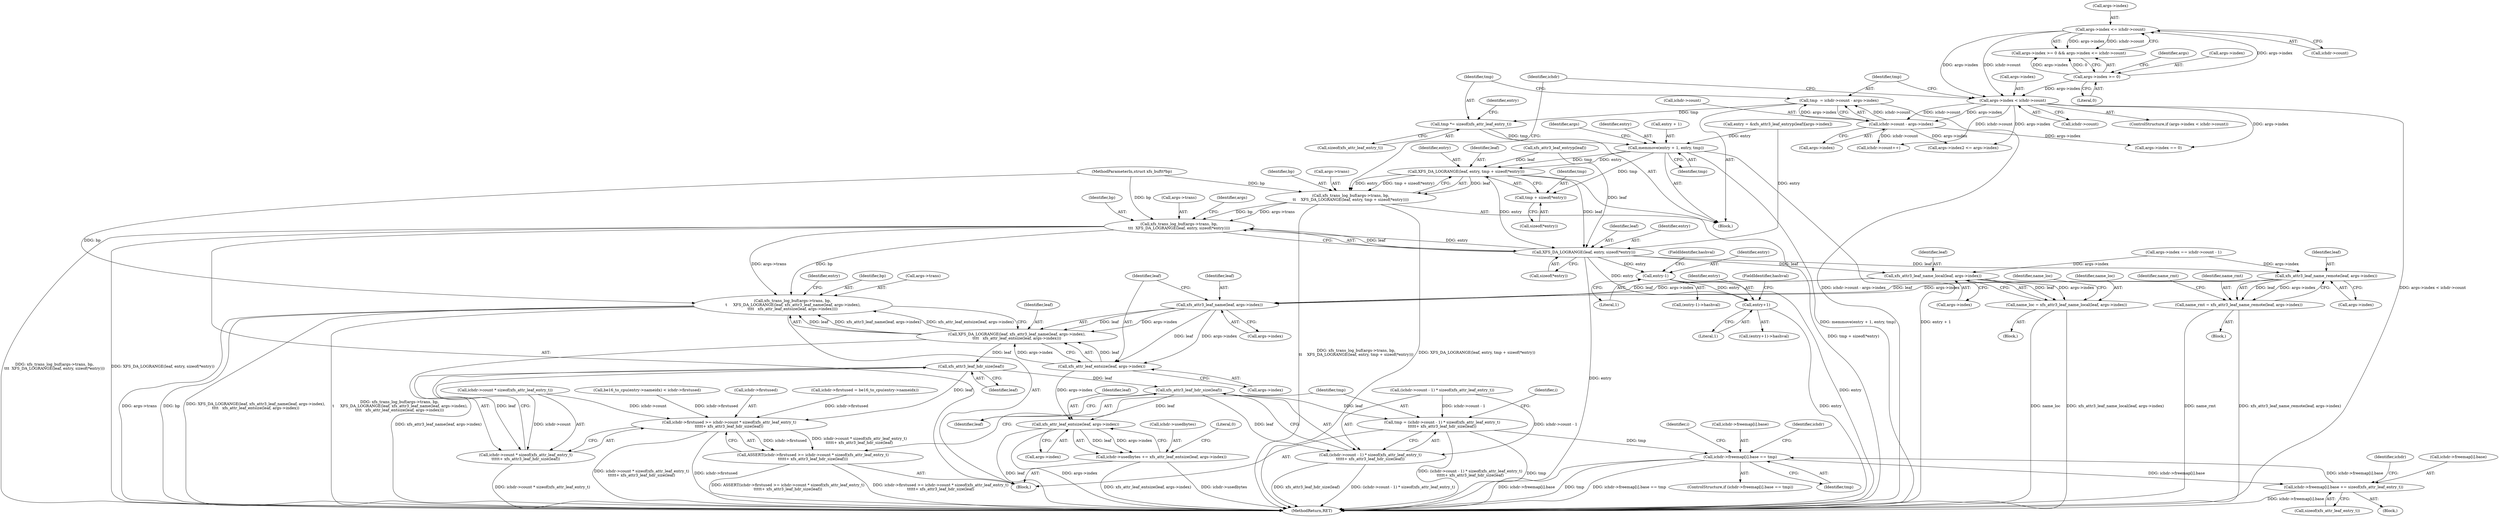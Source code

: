 digraph "0_linux_8275cdd0e7ac550dcce2b3ef6d2fb3b808c1ae59_2@API" {
"1000174" [label="(Call,tmp *= sizeof(xfs_attr_leaf_entry_t))"];
"1000165" [label="(Call,tmp  = ichdr->count - args->index)"];
"1000167" [label="(Call,ichdr->count - args->index)"];
"1000157" [label="(Call,args->index < ichdr->count)"];
"1000140" [label="(Call,args->index <= ichdr->count)"];
"1000135" [label="(Call,args->index >= 0)"];
"1000178" [label="(Call,memmove(entry + 1, entry, tmp))"];
"1000189" [label="(Call,XFS_DA_LOGRANGE(leaf, entry, tmp + sizeof(*entry)))"];
"1000184" [label="(Call,xfs_trans_log_buf(args->trans, bp,\n\t\t    XFS_DA_LOGRANGE(leaf, entry, tmp + sizeof(*entry))))"];
"1000375" [label="(Call,xfs_trans_log_buf(args->trans, bp,\n\t\t\t  XFS_DA_LOGRANGE(leaf, entry, sizeof(*entry))))"];
"1000549" [label="(Call,xfs_trans_log_buf(args->trans, bp,\n \t     XFS_DA_LOGRANGE(leaf, xfs_attr3_leaf_name(leaf, args->index),\n\t\t\t\t   xfs_attr_leaf_entsize(leaf, args->index))))"];
"1000380" [label="(Call,XFS_DA_LOGRANGE(leaf, entry, sizeof(*entry)))"];
"1000400" [label="(Call,entry-1)"];
"1000422" [label="(Call,entry+1)"];
"1000435" [label="(Call,xfs_attr3_leaf_name_local(leaf, args->index))"];
"1000433" [label="(Call,name_loc = xfs_attr3_leaf_name_local(leaf, args->index))"];
"1000556" [label="(Call,xfs_attr3_leaf_name(leaf, args->index))"];
"1000554" [label="(Call,XFS_DA_LOGRANGE(leaf, xfs_attr3_leaf_name(leaf, args->index),\n\t\t\t\t   xfs_attr_leaf_entsize(leaf, args->index)))"];
"1000595" [label="(Call,xfs_attr3_leaf_hdr_size(leaf))"];
"1000584" [label="(Call,ichdr->firstused >= ichdr->count * sizeof(xfs_attr_leaf_entry_t)\n\t\t\t\t\t+ xfs_attr3_leaf_hdr_size(leaf))"];
"1000583" [label="(Call,ASSERT(ichdr->firstused >= ichdr->count * sizeof(xfs_attr_leaf_entry_t)\n\t\t\t\t\t+ xfs_attr3_leaf_hdr_size(leaf)))"];
"1000588" [label="(Call,ichdr->count * sizeof(xfs_attr_leaf_entry_t)\n\t\t\t\t\t+ xfs_attr3_leaf_hdr_size(leaf))"];
"1000608" [label="(Call,xfs_attr3_leaf_hdr_size(leaf))"];
"1000597" [label="(Call,tmp = (ichdr->count - 1) * sizeof(xfs_attr_leaf_entry_t)\n\t\t\t\t\t+ xfs_attr3_leaf_hdr_size(leaf))"];
"1000621" [label="(Call,ichdr->freemap[i].base == tmp)"];
"1000631" [label="(Call,ichdr->freemap[i].base += sizeof(xfs_attr_leaf_entry_t))"];
"1000599" [label="(Call,(ichdr->count - 1) * sizeof(xfs_attr_leaf_entry_t)\n\t\t\t\t\t+ xfs_attr3_leaf_hdr_size(leaf))"];
"1000655" [label="(Call,xfs_attr_leaf_entsize(leaf, args->index))"];
"1000651" [label="(Call,ichdr->usedbytes += xfs_attr_leaf_entsize(leaf, args->index))"];
"1000561" [label="(Call,xfs_attr_leaf_entsize(leaf, args->index))"];
"1000489" [label="(Call,xfs_attr3_leaf_name_remote(leaf, args->index))"];
"1000487" [label="(Call,name_rmt = xfs_attr3_leaf_name_remote(leaf, args->index))"];
"1000192" [label="(Call,tmp + sizeof(*entry))"];
"1000161" [label="(Call,ichdr->count)"];
"1000191" [label="(Identifier,entry)"];
"1000180" [label="(Identifier,entry)"];
"1000612" [label="(Identifier,i)"];
"1000436" [label="(Identifier,leaf)"];
"1000194" [label="(Call,sizeof(*entry))"];
"1000597" [label="(Call,tmp = (ichdr->count - 1) * sizeof(xfs_attr_leaf_entry_t)\n\t\t\t\t\t+ xfs_attr3_leaf_hdr_size(leaf))"];
"1000176" [label="(Call,sizeof(xfs_attr_leaf_entry_t))"];
"1000609" [label="(Identifier,leaf)"];
"1000600" [label="(Call,(ichdr->count - 1) * sizeof(xfs_attr_leaf_entry_t))"];
"1000144" [label="(Call,ichdr->count)"];
"1000550" [label="(Call,args->trans)"];
"1000620" [label="(ControlStructure,if (ichdr->freemap[i].base == tmp))"];
"1000190" [label="(Identifier,leaf)"];
"1000151" [label="(Call,xfs_attr3_leaf_entryp(leaf))"];
"1000645" [label="(Identifier,ichdr)"];
"1000375" [label="(Call,xfs_trans_log_buf(args->trans, bp,\n\t\t\t  XFS_DA_LOGRANGE(leaf, entry, sizeof(*entry))))"];
"1000147" [label="(Call,entry = &xfs_attr3_leaf_entryp(leaf)[args->index])"];
"1000570" [label="(Identifier,entry)"];
"1000424" [label="(Literal,1)"];
"1000491" [label="(Call,args->index)"];
"1000380" [label="(Call,XFS_DA_LOGRANGE(leaf, entry, sizeof(*entry)))"];
"1000139" [label="(Literal,0)"];
"1000406" [label="(Call,args->index == ichdr->count - 1)"];
"1000388" [label="(Call,args->index == 0)"];
"1000381" [label="(Identifier,leaf)"];
"1000656" [label="(Identifier,leaf)"];
"1000165" [label="(Call,tmp  = ichdr->count - args->index)"];
"1000555" [label="(Identifier,leaf)"];
"1000567" [label="(Call,be16_to_cpu(entry->nameidx) < ichdr->firstused)"];
"1000183" [label="(Identifier,tmp)"];
"1000651" [label="(Call,ichdr->usedbytes += xfs_attr_leaf_entsize(leaf, args->index))"];
"1000141" [label="(Call,args->index)"];
"1000400" [label="(Call,entry-1)"];
"1000583" [label="(Call,ASSERT(ichdr->firstused >= ichdr->count * sizeof(xfs_attr_leaf_entry_t)\n\t\t\t\t\t+ xfs_attr3_leaf_hdr_size(leaf)))"];
"1000193" [label="(Identifier,tmp)"];
"1000562" [label="(Identifier,leaf)"];
"1000376" [label="(Call,args->trans)"];
"1000639" [label="(Call,sizeof(xfs_attr_leaf_entry_t))"];
"1000156" [label="(ControlStructure,if (args->index < ichdr->count))"];
"1000558" [label="(Call,args->index)"];
"1000655" [label="(Call,xfs_attr_leaf_entsize(leaf, args->index))"];
"1000435" [label="(Call,xfs_attr3_leaf_name_local(leaf, args->index))"];
"1000584" [label="(Call,ichdr->firstused >= ichdr->count * sizeof(xfs_attr_leaf_entry_t)\n\t\t\t\t\t+ xfs_attr3_leaf_hdr_size(leaf))"];
"1000486" [label="(Block,)"];
"1000422" [label="(Call,entry+1)"];
"1000402" [label="(Literal,1)"];
"1000382" [label="(Identifier,entry)"];
"1000421" [label="(Call,(entry+1)->hashval)"];
"1000167" [label="(Call,ichdr->count - args->index)"];
"1000188" [label="(Identifier,bp)"];
"1000622" [label="(Call,ichdr->freemap[i].base)"];
"1000423" [label="(Identifier,entry)"];
"1000199" [label="(Identifier,ichdr)"];
"1000192" [label="(Call,tmp + sizeof(*entry))"];
"1000185" [label="(Call,args->trans)"];
"1000652" [label="(Call,ichdr->usedbytes)"];
"1000563" [label="(Call,args->index)"];
"1000403" [label="(FieldIdentifier,hashval)"];
"1000632" [label="(Call,ichdr->freemap[i].base)"];
"1000662" [label="(MethodReturn,RET)"];
"1000425" [label="(FieldIdentifier,hashval)"];
"1000171" [label="(Call,args->index)"];
"1000585" [label="(Call,ichdr->firstused)"];
"1000175" [label="(Identifier,tmp)"];
"1000166" [label="(Identifier,tmp)"];
"1000174" [label="(Call,tmp *= sizeof(xfs_attr_leaf_entry_t))"];
"1000442" [label="(Identifier,name_loc)"];
"1000496" [label="(Identifier,name_rmt)"];
"1000488" [label="(Identifier,name_rmt)"];
"1000599" [label="(Call,(ichdr->count - 1) * sizeof(xfs_attr_leaf_entry_t)\n\t\t\t\t\t+ xfs_attr3_leaf_hdr_size(leaf))"];
"1000182" [label="(Identifier,entry)"];
"1000595" [label="(Call,xfs_attr3_leaf_hdr_size(leaf))"];
"1000635" [label="(Identifier,ichdr)"];
"1000487" [label="(Call,name_rmt = xfs_attr3_leaf_name_remote(leaf, args->index))"];
"1000490" [label="(Identifier,leaf)"];
"1000179" [label="(Call,entry + 1)"];
"1000553" [label="(Identifier,bp)"];
"1000557" [label="(Identifier,leaf)"];
"1000629" [label="(Identifier,tmp)"];
"1000621" [label="(Call,ichdr->freemap[i].base == tmp)"];
"1000433" [label="(Call,name_loc = xfs_attr3_leaf_name_local(leaf, args->index))"];
"1000434" [label="(Identifier,name_loc)"];
"1000189" [label="(Call,XFS_DA_LOGRANGE(leaf, entry, tmp + sizeof(*entry)))"];
"1000399" [label="(Call,(entry-1)->hashval)"];
"1000383" [label="(Call,sizeof(*entry))"];
"1000401" [label="(Identifier,entry)"];
"1000110" [label="(Block,)"];
"1000588" [label="(Call,ichdr->count * sizeof(xfs_attr_leaf_entry_t)\n\t\t\t\t\t+ xfs_attr3_leaf_hdr_size(leaf))"];
"1000437" [label="(Call,args->index)"];
"1000184" [label="(Call,xfs_trans_log_buf(args->trans, bp,\n\t\t    XFS_DA_LOGRANGE(leaf, entry, tmp + sizeof(*entry))))"];
"1000596" [label="(Identifier,leaf)"];
"1000142" [label="(Identifier,args)"];
"1000630" [label="(Block,)"];
"1000561" [label="(Call,xfs_attr_leaf_entsize(leaf, args->index))"];
"1000598" [label="(Identifier,tmp)"];
"1000575" [label="(Call,ichdr->firstused = be16_to_cpu(entry->nameidx))"];
"1000186" [label="(Identifier,args)"];
"1000135" [label="(Call,args->index >= 0)"];
"1000489" [label="(Call,xfs_attr3_leaf_name_remote(leaf, args->index))"];
"1000197" [label="(Call,ichdr->count++)"];
"1000164" [label="(Block,)"];
"1000556" [label="(Call,xfs_attr3_leaf_name(leaf, args->index))"];
"1000554" [label="(Call,XFS_DA_LOGRANGE(leaf, xfs_attr3_leaf_name(leaf, args->index),\n\t\t\t\t   xfs_attr_leaf_entsize(leaf, args->index)))"];
"1000618" [label="(Identifier,i)"];
"1000657" [label="(Call,args->index)"];
"1000157" [label="(Call,args->index < ichdr->count)"];
"1000136" [label="(Call,args->index)"];
"1000390" [label="(Identifier,args)"];
"1000158" [label="(Call,args->index)"];
"1000549" [label="(Call,xfs_trans_log_buf(args->trans, bp,\n \t     XFS_DA_LOGRANGE(leaf, xfs_attr3_leaf_name(leaf, args->index),\n\t\t\t\t   xfs_attr_leaf_entsize(leaf, args->index))))"];
"1000106" [label="(MethodParameterIn,struct xfs_buf\t\t*bp)"];
"1000661" [label="(Literal,0)"];
"1000363" [label="(Call,args->index2 <= args->index)"];
"1000178" [label="(Call,memmove(entry + 1, entry, tmp))"];
"1000631" [label="(Call,ichdr->freemap[i].base += sizeof(xfs_attr_leaf_entry_t))"];
"1000140" [label="(Call,args->index <= ichdr->count)"];
"1000134" [label="(Call,args->index >= 0 && args->index <= ichdr->count)"];
"1000379" [label="(Identifier,bp)"];
"1000432" [label="(Block,)"];
"1000168" [label="(Call,ichdr->count)"];
"1000589" [label="(Call,ichdr->count * sizeof(xfs_attr_leaf_entry_t))"];
"1000608" [label="(Call,xfs_attr3_leaf_hdr_size(leaf))"];
"1000174" -> "1000164"  [label="AST: "];
"1000174" -> "1000176"  [label="CFG: "];
"1000175" -> "1000174"  [label="AST: "];
"1000176" -> "1000174"  [label="AST: "];
"1000180" -> "1000174"  [label="CFG: "];
"1000165" -> "1000174"  [label="DDG: tmp"];
"1000174" -> "1000178"  [label="DDG: tmp"];
"1000165" -> "1000164"  [label="AST: "];
"1000165" -> "1000167"  [label="CFG: "];
"1000166" -> "1000165"  [label="AST: "];
"1000167" -> "1000165"  [label="AST: "];
"1000175" -> "1000165"  [label="CFG: "];
"1000165" -> "1000662"  [label="DDG: ichdr->count - args->index"];
"1000167" -> "1000165"  [label="DDG: ichdr->count"];
"1000167" -> "1000165"  [label="DDG: args->index"];
"1000167" -> "1000171"  [label="CFG: "];
"1000168" -> "1000167"  [label="AST: "];
"1000171" -> "1000167"  [label="AST: "];
"1000157" -> "1000167"  [label="DDG: ichdr->count"];
"1000157" -> "1000167"  [label="DDG: args->index"];
"1000167" -> "1000197"  [label="DDG: ichdr->count"];
"1000167" -> "1000363"  [label="DDG: args->index"];
"1000167" -> "1000388"  [label="DDG: args->index"];
"1000157" -> "1000156"  [label="AST: "];
"1000157" -> "1000161"  [label="CFG: "];
"1000158" -> "1000157"  [label="AST: "];
"1000161" -> "1000157"  [label="AST: "];
"1000166" -> "1000157"  [label="CFG: "];
"1000199" -> "1000157"  [label="CFG: "];
"1000157" -> "1000662"  [label="DDG: args->index < ichdr->count"];
"1000140" -> "1000157"  [label="DDG: args->index"];
"1000140" -> "1000157"  [label="DDG: ichdr->count"];
"1000135" -> "1000157"  [label="DDG: args->index"];
"1000157" -> "1000197"  [label="DDG: ichdr->count"];
"1000157" -> "1000363"  [label="DDG: args->index"];
"1000157" -> "1000388"  [label="DDG: args->index"];
"1000140" -> "1000134"  [label="AST: "];
"1000140" -> "1000144"  [label="CFG: "];
"1000141" -> "1000140"  [label="AST: "];
"1000144" -> "1000140"  [label="AST: "];
"1000134" -> "1000140"  [label="CFG: "];
"1000140" -> "1000134"  [label="DDG: args->index"];
"1000140" -> "1000134"  [label="DDG: ichdr->count"];
"1000135" -> "1000140"  [label="DDG: args->index"];
"1000135" -> "1000134"  [label="AST: "];
"1000135" -> "1000139"  [label="CFG: "];
"1000136" -> "1000135"  [label="AST: "];
"1000139" -> "1000135"  [label="AST: "];
"1000142" -> "1000135"  [label="CFG: "];
"1000134" -> "1000135"  [label="CFG: "];
"1000135" -> "1000134"  [label="DDG: args->index"];
"1000135" -> "1000134"  [label="DDG: 0"];
"1000178" -> "1000164"  [label="AST: "];
"1000178" -> "1000183"  [label="CFG: "];
"1000179" -> "1000178"  [label="AST: "];
"1000182" -> "1000178"  [label="AST: "];
"1000183" -> "1000178"  [label="AST: "];
"1000186" -> "1000178"  [label="CFG: "];
"1000178" -> "1000662"  [label="DDG: memmove(entry + 1, entry, tmp)"];
"1000178" -> "1000662"  [label="DDG: entry + 1"];
"1000147" -> "1000178"  [label="DDG: entry"];
"1000178" -> "1000189"  [label="DDG: entry"];
"1000178" -> "1000189"  [label="DDG: tmp"];
"1000178" -> "1000192"  [label="DDG: tmp"];
"1000189" -> "1000184"  [label="AST: "];
"1000189" -> "1000192"  [label="CFG: "];
"1000190" -> "1000189"  [label="AST: "];
"1000191" -> "1000189"  [label="AST: "];
"1000192" -> "1000189"  [label="AST: "];
"1000184" -> "1000189"  [label="CFG: "];
"1000189" -> "1000662"  [label="DDG: tmp + sizeof(*entry)"];
"1000189" -> "1000184"  [label="DDG: leaf"];
"1000189" -> "1000184"  [label="DDG: entry"];
"1000189" -> "1000184"  [label="DDG: tmp + sizeof(*entry)"];
"1000151" -> "1000189"  [label="DDG: leaf"];
"1000189" -> "1000380"  [label="DDG: leaf"];
"1000189" -> "1000380"  [label="DDG: entry"];
"1000184" -> "1000164"  [label="AST: "];
"1000185" -> "1000184"  [label="AST: "];
"1000188" -> "1000184"  [label="AST: "];
"1000199" -> "1000184"  [label="CFG: "];
"1000184" -> "1000662"  [label="DDG: XFS_DA_LOGRANGE(leaf, entry, tmp + sizeof(*entry))"];
"1000184" -> "1000662"  [label="DDG: xfs_trans_log_buf(args->trans, bp,\n\t\t    XFS_DA_LOGRANGE(leaf, entry, tmp + sizeof(*entry)))"];
"1000106" -> "1000184"  [label="DDG: bp"];
"1000184" -> "1000375"  [label="DDG: args->trans"];
"1000184" -> "1000375"  [label="DDG: bp"];
"1000375" -> "1000110"  [label="AST: "];
"1000375" -> "1000380"  [label="CFG: "];
"1000376" -> "1000375"  [label="AST: "];
"1000379" -> "1000375"  [label="AST: "];
"1000380" -> "1000375"  [label="AST: "];
"1000390" -> "1000375"  [label="CFG: "];
"1000375" -> "1000662"  [label="DDG: xfs_trans_log_buf(args->trans, bp,\n\t\t\t  XFS_DA_LOGRANGE(leaf, entry, sizeof(*entry)))"];
"1000375" -> "1000662"  [label="DDG: XFS_DA_LOGRANGE(leaf, entry, sizeof(*entry))"];
"1000106" -> "1000375"  [label="DDG: bp"];
"1000380" -> "1000375"  [label="DDG: leaf"];
"1000380" -> "1000375"  [label="DDG: entry"];
"1000375" -> "1000549"  [label="DDG: args->trans"];
"1000375" -> "1000549"  [label="DDG: bp"];
"1000549" -> "1000110"  [label="AST: "];
"1000549" -> "1000554"  [label="CFG: "];
"1000550" -> "1000549"  [label="AST: "];
"1000553" -> "1000549"  [label="AST: "];
"1000554" -> "1000549"  [label="AST: "];
"1000570" -> "1000549"  [label="CFG: "];
"1000549" -> "1000662"  [label="DDG: args->trans"];
"1000549" -> "1000662"  [label="DDG: bp"];
"1000549" -> "1000662"  [label="DDG: XFS_DA_LOGRANGE(leaf, xfs_attr3_leaf_name(leaf, args->index),\n\t\t\t\t   xfs_attr_leaf_entsize(leaf, args->index))"];
"1000549" -> "1000662"  [label="DDG: xfs_trans_log_buf(args->trans, bp,\n \t     XFS_DA_LOGRANGE(leaf, xfs_attr3_leaf_name(leaf, args->index),\n\t\t\t\t   xfs_attr_leaf_entsize(leaf, args->index)))"];
"1000106" -> "1000549"  [label="DDG: bp"];
"1000554" -> "1000549"  [label="DDG: leaf"];
"1000554" -> "1000549"  [label="DDG: xfs_attr3_leaf_name(leaf, args->index)"];
"1000554" -> "1000549"  [label="DDG: xfs_attr_leaf_entsize(leaf, args->index)"];
"1000380" -> "1000383"  [label="CFG: "];
"1000381" -> "1000380"  [label="AST: "];
"1000382" -> "1000380"  [label="AST: "];
"1000383" -> "1000380"  [label="AST: "];
"1000380" -> "1000662"  [label="DDG: entry"];
"1000151" -> "1000380"  [label="DDG: leaf"];
"1000147" -> "1000380"  [label="DDG: entry"];
"1000380" -> "1000400"  [label="DDG: entry"];
"1000380" -> "1000422"  [label="DDG: entry"];
"1000380" -> "1000435"  [label="DDG: leaf"];
"1000380" -> "1000489"  [label="DDG: leaf"];
"1000400" -> "1000399"  [label="AST: "];
"1000400" -> "1000402"  [label="CFG: "];
"1000401" -> "1000400"  [label="AST: "];
"1000402" -> "1000400"  [label="AST: "];
"1000403" -> "1000400"  [label="CFG: "];
"1000400" -> "1000662"  [label="DDG: entry"];
"1000400" -> "1000422"  [label="DDG: entry"];
"1000422" -> "1000421"  [label="AST: "];
"1000422" -> "1000424"  [label="CFG: "];
"1000423" -> "1000422"  [label="AST: "];
"1000424" -> "1000422"  [label="AST: "];
"1000425" -> "1000422"  [label="CFG: "];
"1000422" -> "1000662"  [label="DDG: entry"];
"1000435" -> "1000433"  [label="AST: "];
"1000435" -> "1000437"  [label="CFG: "];
"1000436" -> "1000435"  [label="AST: "];
"1000437" -> "1000435"  [label="AST: "];
"1000433" -> "1000435"  [label="CFG: "];
"1000435" -> "1000433"  [label="DDG: leaf"];
"1000435" -> "1000433"  [label="DDG: args->index"];
"1000406" -> "1000435"  [label="DDG: args->index"];
"1000435" -> "1000556"  [label="DDG: leaf"];
"1000435" -> "1000556"  [label="DDG: args->index"];
"1000433" -> "1000432"  [label="AST: "];
"1000434" -> "1000433"  [label="AST: "];
"1000442" -> "1000433"  [label="CFG: "];
"1000433" -> "1000662"  [label="DDG: name_loc"];
"1000433" -> "1000662"  [label="DDG: xfs_attr3_leaf_name_local(leaf, args->index)"];
"1000556" -> "1000554"  [label="AST: "];
"1000556" -> "1000558"  [label="CFG: "];
"1000557" -> "1000556"  [label="AST: "];
"1000558" -> "1000556"  [label="AST: "];
"1000562" -> "1000556"  [label="CFG: "];
"1000556" -> "1000554"  [label="DDG: leaf"];
"1000556" -> "1000554"  [label="DDG: args->index"];
"1000489" -> "1000556"  [label="DDG: leaf"];
"1000489" -> "1000556"  [label="DDG: args->index"];
"1000556" -> "1000561"  [label="DDG: leaf"];
"1000556" -> "1000561"  [label="DDG: args->index"];
"1000554" -> "1000561"  [label="CFG: "];
"1000555" -> "1000554"  [label="AST: "];
"1000561" -> "1000554"  [label="AST: "];
"1000554" -> "1000662"  [label="DDG: xfs_attr3_leaf_name(leaf, args->index)"];
"1000561" -> "1000554"  [label="DDG: leaf"];
"1000561" -> "1000554"  [label="DDG: args->index"];
"1000554" -> "1000595"  [label="DDG: leaf"];
"1000595" -> "1000588"  [label="AST: "];
"1000595" -> "1000596"  [label="CFG: "];
"1000596" -> "1000595"  [label="AST: "];
"1000588" -> "1000595"  [label="CFG: "];
"1000595" -> "1000584"  [label="DDG: leaf"];
"1000595" -> "1000588"  [label="DDG: leaf"];
"1000595" -> "1000608"  [label="DDG: leaf"];
"1000584" -> "1000583"  [label="AST: "];
"1000584" -> "1000588"  [label="CFG: "];
"1000585" -> "1000584"  [label="AST: "];
"1000588" -> "1000584"  [label="AST: "];
"1000583" -> "1000584"  [label="CFG: "];
"1000584" -> "1000662"  [label="DDG: ichdr->count * sizeof(xfs_attr_leaf_entry_t)\n\t\t\t\t\t+ xfs_attr3_leaf_hdr_size(leaf)"];
"1000584" -> "1000662"  [label="DDG: ichdr->firstused"];
"1000584" -> "1000583"  [label="DDG: ichdr->firstused"];
"1000584" -> "1000583"  [label="DDG: ichdr->count * sizeof(xfs_attr_leaf_entry_t)\n\t\t\t\t\t+ xfs_attr3_leaf_hdr_size(leaf)"];
"1000567" -> "1000584"  [label="DDG: ichdr->firstused"];
"1000575" -> "1000584"  [label="DDG: ichdr->firstused"];
"1000589" -> "1000584"  [label="DDG: ichdr->count"];
"1000583" -> "1000110"  [label="AST: "];
"1000598" -> "1000583"  [label="CFG: "];
"1000583" -> "1000662"  [label="DDG: ASSERT(ichdr->firstused >= ichdr->count * sizeof(xfs_attr_leaf_entry_t)\n\t\t\t\t\t+ xfs_attr3_leaf_hdr_size(leaf))"];
"1000583" -> "1000662"  [label="DDG: ichdr->firstused >= ichdr->count * sizeof(xfs_attr_leaf_entry_t)\n\t\t\t\t\t+ xfs_attr3_leaf_hdr_size(leaf)"];
"1000589" -> "1000588"  [label="AST: "];
"1000588" -> "1000662"  [label="DDG: ichdr->count * sizeof(xfs_attr_leaf_entry_t)"];
"1000589" -> "1000588"  [label="DDG: ichdr->count"];
"1000608" -> "1000599"  [label="AST: "];
"1000608" -> "1000609"  [label="CFG: "];
"1000609" -> "1000608"  [label="AST: "];
"1000599" -> "1000608"  [label="CFG: "];
"1000608" -> "1000597"  [label="DDG: leaf"];
"1000608" -> "1000599"  [label="DDG: leaf"];
"1000608" -> "1000655"  [label="DDG: leaf"];
"1000597" -> "1000110"  [label="AST: "];
"1000597" -> "1000599"  [label="CFG: "];
"1000598" -> "1000597"  [label="AST: "];
"1000599" -> "1000597"  [label="AST: "];
"1000612" -> "1000597"  [label="CFG: "];
"1000597" -> "1000662"  [label="DDG: (ichdr->count - 1) * sizeof(xfs_attr_leaf_entry_t)\n\t\t\t\t\t+ xfs_attr3_leaf_hdr_size(leaf)"];
"1000597" -> "1000662"  [label="DDG: tmp"];
"1000600" -> "1000597"  [label="DDG: ichdr->count - 1"];
"1000597" -> "1000621"  [label="DDG: tmp"];
"1000621" -> "1000620"  [label="AST: "];
"1000621" -> "1000629"  [label="CFG: "];
"1000622" -> "1000621"  [label="AST: "];
"1000629" -> "1000621"  [label="AST: "];
"1000635" -> "1000621"  [label="CFG: "];
"1000618" -> "1000621"  [label="CFG: "];
"1000621" -> "1000662"  [label="DDG: ichdr->freemap[i].base"];
"1000621" -> "1000662"  [label="DDG: tmp"];
"1000621" -> "1000662"  [label="DDG: ichdr->freemap[i].base == tmp"];
"1000631" -> "1000621"  [label="DDG: ichdr->freemap[i].base"];
"1000621" -> "1000631"  [label="DDG: ichdr->freemap[i].base"];
"1000631" -> "1000630"  [label="AST: "];
"1000631" -> "1000639"  [label="CFG: "];
"1000632" -> "1000631"  [label="AST: "];
"1000639" -> "1000631"  [label="AST: "];
"1000645" -> "1000631"  [label="CFG: "];
"1000631" -> "1000662"  [label="DDG: ichdr->freemap[i].base"];
"1000600" -> "1000599"  [label="AST: "];
"1000599" -> "1000662"  [label="DDG: (ichdr->count - 1) * sizeof(xfs_attr_leaf_entry_t)"];
"1000599" -> "1000662"  [label="DDG: xfs_attr3_leaf_hdr_size(leaf)"];
"1000600" -> "1000599"  [label="DDG: ichdr->count - 1"];
"1000655" -> "1000651"  [label="AST: "];
"1000655" -> "1000657"  [label="CFG: "];
"1000656" -> "1000655"  [label="AST: "];
"1000657" -> "1000655"  [label="AST: "];
"1000651" -> "1000655"  [label="CFG: "];
"1000655" -> "1000662"  [label="DDG: leaf"];
"1000655" -> "1000662"  [label="DDG: args->index"];
"1000655" -> "1000651"  [label="DDG: leaf"];
"1000655" -> "1000651"  [label="DDG: args->index"];
"1000561" -> "1000655"  [label="DDG: args->index"];
"1000651" -> "1000110"  [label="AST: "];
"1000652" -> "1000651"  [label="AST: "];
"1000661" -> "1000651"  [label="CFG: "];
"1000651" -> "1000662"  [label="DDG: xfs_attr_leaf_entsize(leaf, args->index)"];
"1000651" -> "1000662"  [label="DDG: ichdr->usedbytes"];
"1000561" -> "1000563"  [label="CFG: "];
"1000562" -> "1000561"  [label="AST: "];
"1000563" -> "1000561"  [label="AST: "];
"1000489" -> "1000487"  [label="AST: "];
"1000489" -> "1000491"  [label="CFG: "];
"1000490" -> "1000489"  [label="AST: "];
"1000491" -> "1000489"  [label="AST: "];
"1000487" -> "1000489"  [label="CFG: "];
"1000489" -> "1000487"  [label="DDG: leaf"];
"1000489" -> "1000487"  [label="DDG: args->index"];
"1000406" -> "1000489"  [label="DDG: args->index"];
"1000487" -> "1000486"  [label="AST: "];
"1000488" -> "1000487"  [label="AST: "];
"1000496" -> "1000487"  [label="CFG: "];
"1000487" -> "1000662"  [label="DDG: xfs_attr3_leaf_name_remote(leaf, args->index)"];
"1000487" -> "1000662"  [label="DDG: name_rmt"];
"1000192" -> "1000194"  [label="CFG: "];
"1000193" -> "1000192"  [label="AST: "];
"1000194" -> "1000192"  [label="AST: "];
}
